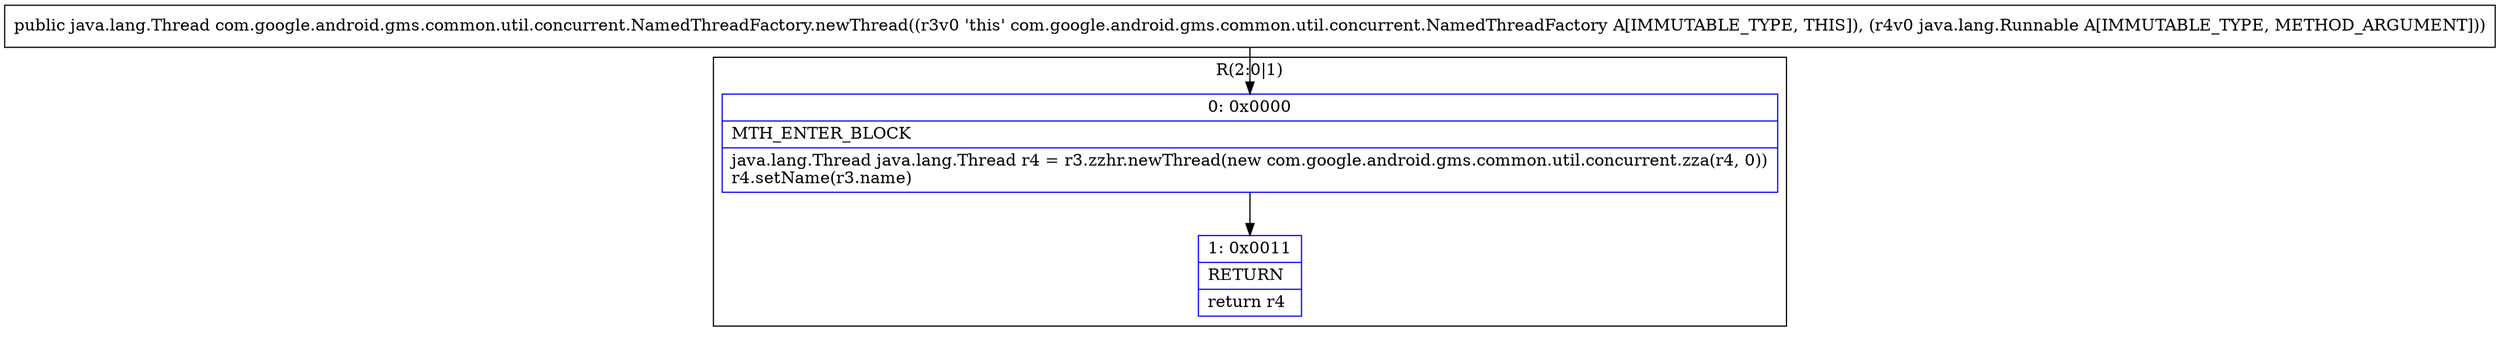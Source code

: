 digraph "CFG forcom.google.android.gms.common.util.concurrent.NamedThreadFactory.newThread(Ljava\/lang\/Runnable;)Ljava\/lang\/Thread;" {
subgraph cluster_Region_520253597 {
label = "R(2:0|1)";
node [shape=record,color=blue];
Node_0 [shape=record,label="{0\:\ 0x0000|MTH_ENTER_BLOCK\l|java.lang.Thread java.lang.Thread r4 = r3.zzhr.newThread(new com.google.android.gms.common.util.concurrent.zza(r4, 0))\lr4.setName(r3.name)\l}"];
Node_1 [shape=record,label="{1\:\ 0x0011|RETURN\l|return r4\l}"];
}
MethodNode[shape=record,label="{public java.lang.Thread com.google.android.gms.common.util.concurrent.NamedThreadFactory.newThread((r3v0 'this' com.google.android.gms.common.util.concurrent.NamedThreadFactory A[IMMUTABLE_TYPE, THIS]), (r4v0 java.lang.Runnable A[IMMUTABLE_TYPE, METHOD_ARGUMENT])) }"];
MethodNode -> Node_0;
Node_0 -> Node_1;
}

